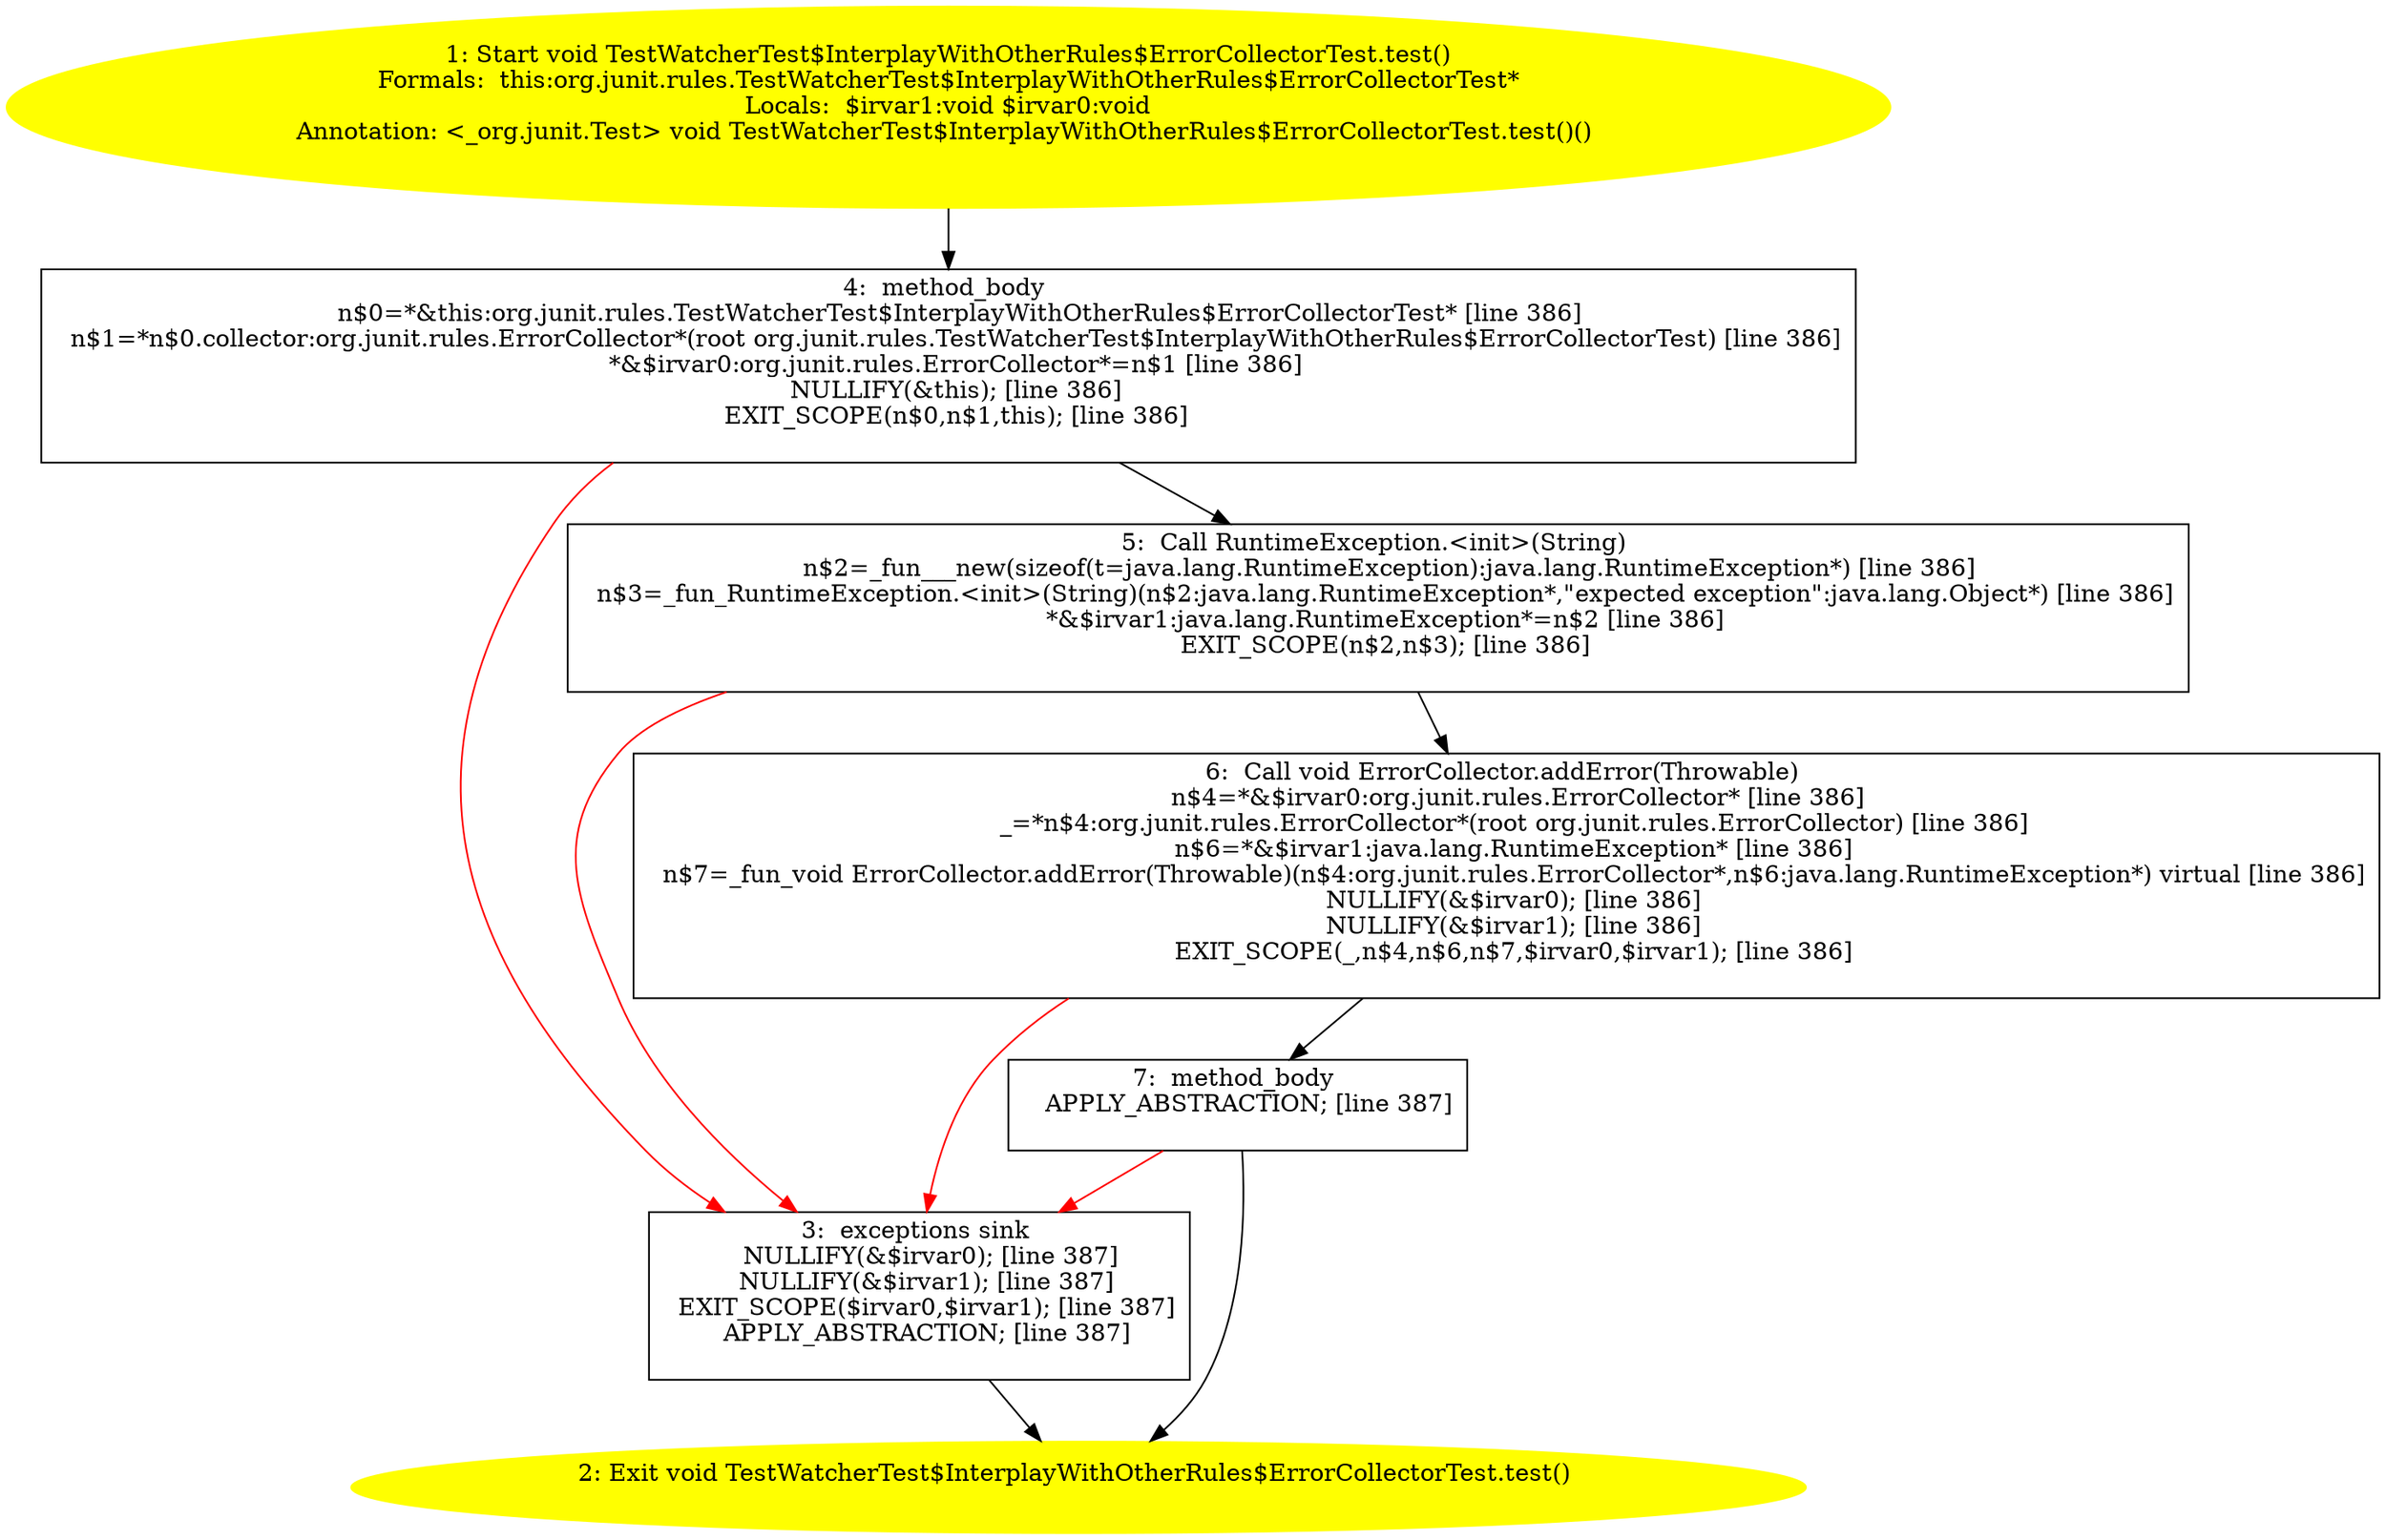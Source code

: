 /* @generated */
digraph cfg {
"org.junit.rules.TestWatcherTest$InterplayWithOtherRules$ErrorCollectorTest.test():void.584e2a0d2ed77126662fabab6f2d1fa3_1" [label="1: Start void TestWatcherTest$InterplayWithOtherRules$ErrorCollectorTest.test()\nFormals:  this:org.junit.rules.TestWatcherTest$InterplayWithOtherRules$ErrorCollectorTest*\nLocals:  $irvar1:void $irvar0:void\nAnnotation: <_org.junit.Test> void TestWatcherTest$InterplayWithOtherRules$ErrorCollectorTest.test()() \n  " color=yellow style=filled]
	

	 "org.junit.rules.TestWatcherTest$InterplayWithOtherRules$ErrorCollectorTest.test():void.584e2a0d2ed77126662fabab6f2d1fa3_1" -> "org.junit.rules.TestWatcherTest$InterplayWithOtherRules$ErrorCollectorTest.test():void.584e2a0d2ed77126662fabab6f2d1fa3_4" ;
"org.junit.rules.TestWatcherTest$InterplayWithOtherRules$ErrorCollectorTest.test():void.584e2a0d2ed77126662fabab6f2d1fa3_2" [label="2: Exit void TestWatcherTest$InterplayWithOtherRules$ErrorCollectorTest.test() \n  " color=yellow style=filled]
	

"org.junit.rules.TestWatcherTest$InterplayWithOtherRules$ErrorCollectorTest.test():void.584e2a0d2ed77126662fabab6f2d1fa3_3" [label="3:  exceptions sink \n   NULLIFY(&$irvar0); [line 387]\n  NULLIFY(&$irvar1); [line 387]\n  EXIT_SCOPE($irvar0,$irvar1); [line 387]\n  APPLY_ABSTRACTION; [line 387]\n " shape="box"]
	

	 "org.junit.rules.TestWatcherTest$InterplayWithOtherRules$ErrorCollectorTest.test():void.584e2a0d2ed77126662fabab6f2d1fa3_3" -> "org.junit.rules.TestWatcherTest$InterplayWithOtherRules$ErrorCollectorTest.test():void.584e2a0d2ed77126662fabab6f2d1fa3_2" ;
"org.junit.rules.TestWatcherTest$InterplayWithOtherRules$ErrorCollectorTest.test():void.584e2a0d2ed77126662fabab6f2d1fa3_4" [label="4:  method_body \n   n$0=*&this:org.junit.rules.TestWatcherTest$InterplayWithOtherRules$ErrorCollectorTest* [line 386]\n  n$1=*n$0.collector:org.junit.rules.ErrorCollector*(root org.junit.rules.TestWatcherTest$InterplayWithOtherRules$ErrorCollectorTest) [line 386]\n  *&$irvar0:org.junit.rules.ErrorCollector*=n$1 [line 386]\n  NULLIFY(&this); [line 386]\n  EXIT_SCOPE(n$0,n$1,this); [line 386]\n " shape="box"]
	

	 "org.junit.rules.TestWatcherTest$InterplayWithOtherRules$ErrorCollectorTest.test():void.584e2a0d2ed77126662fabab6f2d1fa3_4" -> "org.junit.rules.TestWatcherTest$InterplayWithOtherRules$ErrorCollectorTest.test():void.584e2a0d2ed77126662fabab6f2d1fa3_5" ;
	 "org.junit.rules.TestWatcherTest$InterplayWithOtherRules$ErrorCollectorTest.test():void.584e2a0d2ed77126662fabab6f2d1fa3_4" -> "org.junit.rules.TestWatcherTest$InterplayWithOtherRules$ErrorCollectorTest.test():void.584e2a0d2ed77126662fabab6f2d1fa3_3" [color="red" ];
"org.junit.rules.TestWatcherTest$InterplayWithOtherRules$ErrorCollectorTest.test():void.584e2a0d2ed77126662fabab6f2d1fa3_5" [label="5:  Call RuntimeException.<init>(String) \n   n$2=_fun___new(sizeof(t=java.lang.RuntimeException):java.lang.RuntimeException*) [line 386]\n  n$3=_fun_RuntimeException.<init>(String)(n$2:java.lang.RuntimeException*,\"expected exception\":java.lang.Object*) [line 386]\n  *&$irvar1:java.lang.RuntimeException*=n$2 [line 386]\n  EXIT_SCOPE(n$2,n$3); [line 386]\n " shape="box"]
	

	 "org.junit.rules.TestWatcherTest$InterplayWithOtherRules$ErrorCollectorTest.test():void.584e2a0d2ed77126662fabab6f2d1fa3_5" -> "org.junit.rules.TestWatcherTest$InterplayWithOtherRules$ErrorCollectorTest.test():void.584e2a0d2ed77126662fabab6f2d1fa3_6" ;
	 "org.junit.rules.TestWatcherTest$InterplayWithOtherRules$ErrorCollectorTest.test():void.584e2a0d2ed77126662fabab6f2d1fa3_5" -> "org.junit.rules.TestWatcherTest$InterplayWithOtherRules$ErrorCollectorTest.test():void.584e2a0d2ed77126662fabab6f2d1fa3_3" [color="red" ];
"org.junit.rules.TestWatcherTest$InterplayWithOtherRules$ErrorCollectorTest.test():void.584e2a0d2ed77126662fabab6f2d1fa3_6" [label="6:  Call void ErrorCollector.addError(Throwable) \n   n$4=*&$irvar0:org.junit.rules.ErrorCollector* [line 386]\n  _=*n$4:org.junit.rules.ErrorCollector*(root org.junit.rules.ErrorCollector) [line 386]\n  n$6=*&$irvar1:java.lang.RuntimeException* [line 386]\n  n$7=_fun_void ErrorCollector.addError(Throwable)(n$4:org.junit.rules.ErrorCollector*,n$6:java.lang.RuntimeException*) virtual [line 386]\n  NULLIFY(&$irvar0); [line 386]\n  NULLIFY(&$irvar1); [line 386]\n  EXIT_SCOPE(_,n$4,n$6,n$7,$irvar0,$irvar1); [line 386]\n " shape="box"]
	

	 "org.junit.rules.TestWatcherTest$InterplayWithOtherRules$ErrorCollectorTest.test():void.584e2a0d2ed77126662fabab6f2d1fa3_6" -> "org.junit.rules.TestWatcherTest$InterplayWithOtherRules$ErrorCollectorTest.test():void.584e2a0d2ed77126662fabab6f2d1fa3_7" ;
	 "org.junit.rules.TestWatcherTest$InterplayWithOtherRules$ErrorCollectorTest.test():void.584e2a0d2ed77126662fabab6f2d1fa3_6" -> "org.junit.rules.TestWatcherTest$InterplayWithOtherRules$ErrorCollectorTest.test():void.584e2a0d2ed77126662fabab6f2d1fa3_3" [color="red" ];
"org.junit.rules.TestWatcherTest$InterplayWithOtherRules$ErrorCollectorTest.test():void.584e2a0d2ed77126662fabab6f2d1fa3_7" [label="7:  method_body \n   APPLY_ABSTRACTION; [line 387]\n " shape="box"]
	

	 "org.junit.rules.TestWatcherTest$InterplayWithOtherRules$ErrorCollectorTest.test():void.584e2a0d2ed77126662fabab6f2d1fa3_7" -> "org.junit.rules.TestWatcherTest$InterplayWithOtherRules$ErrorCollectorTest.test():void.584e2a0d2ed77126662fabab6f2d1fa3_2" ;
	 "org.junit.rules.TestWatcherTest$InterplayWithOtherRules$ErrorCollectorTest.test():void.584e2a0d2ed77126662fabab6f2d1fa3_7" -> "org.junit.rules.TestWatcherTest$InterplayWithOtherRules$ErrorCollectorTest.test():void.584e2a0d2ed77126662fabab6f2d1fa3_3" [color="red" ];
}
